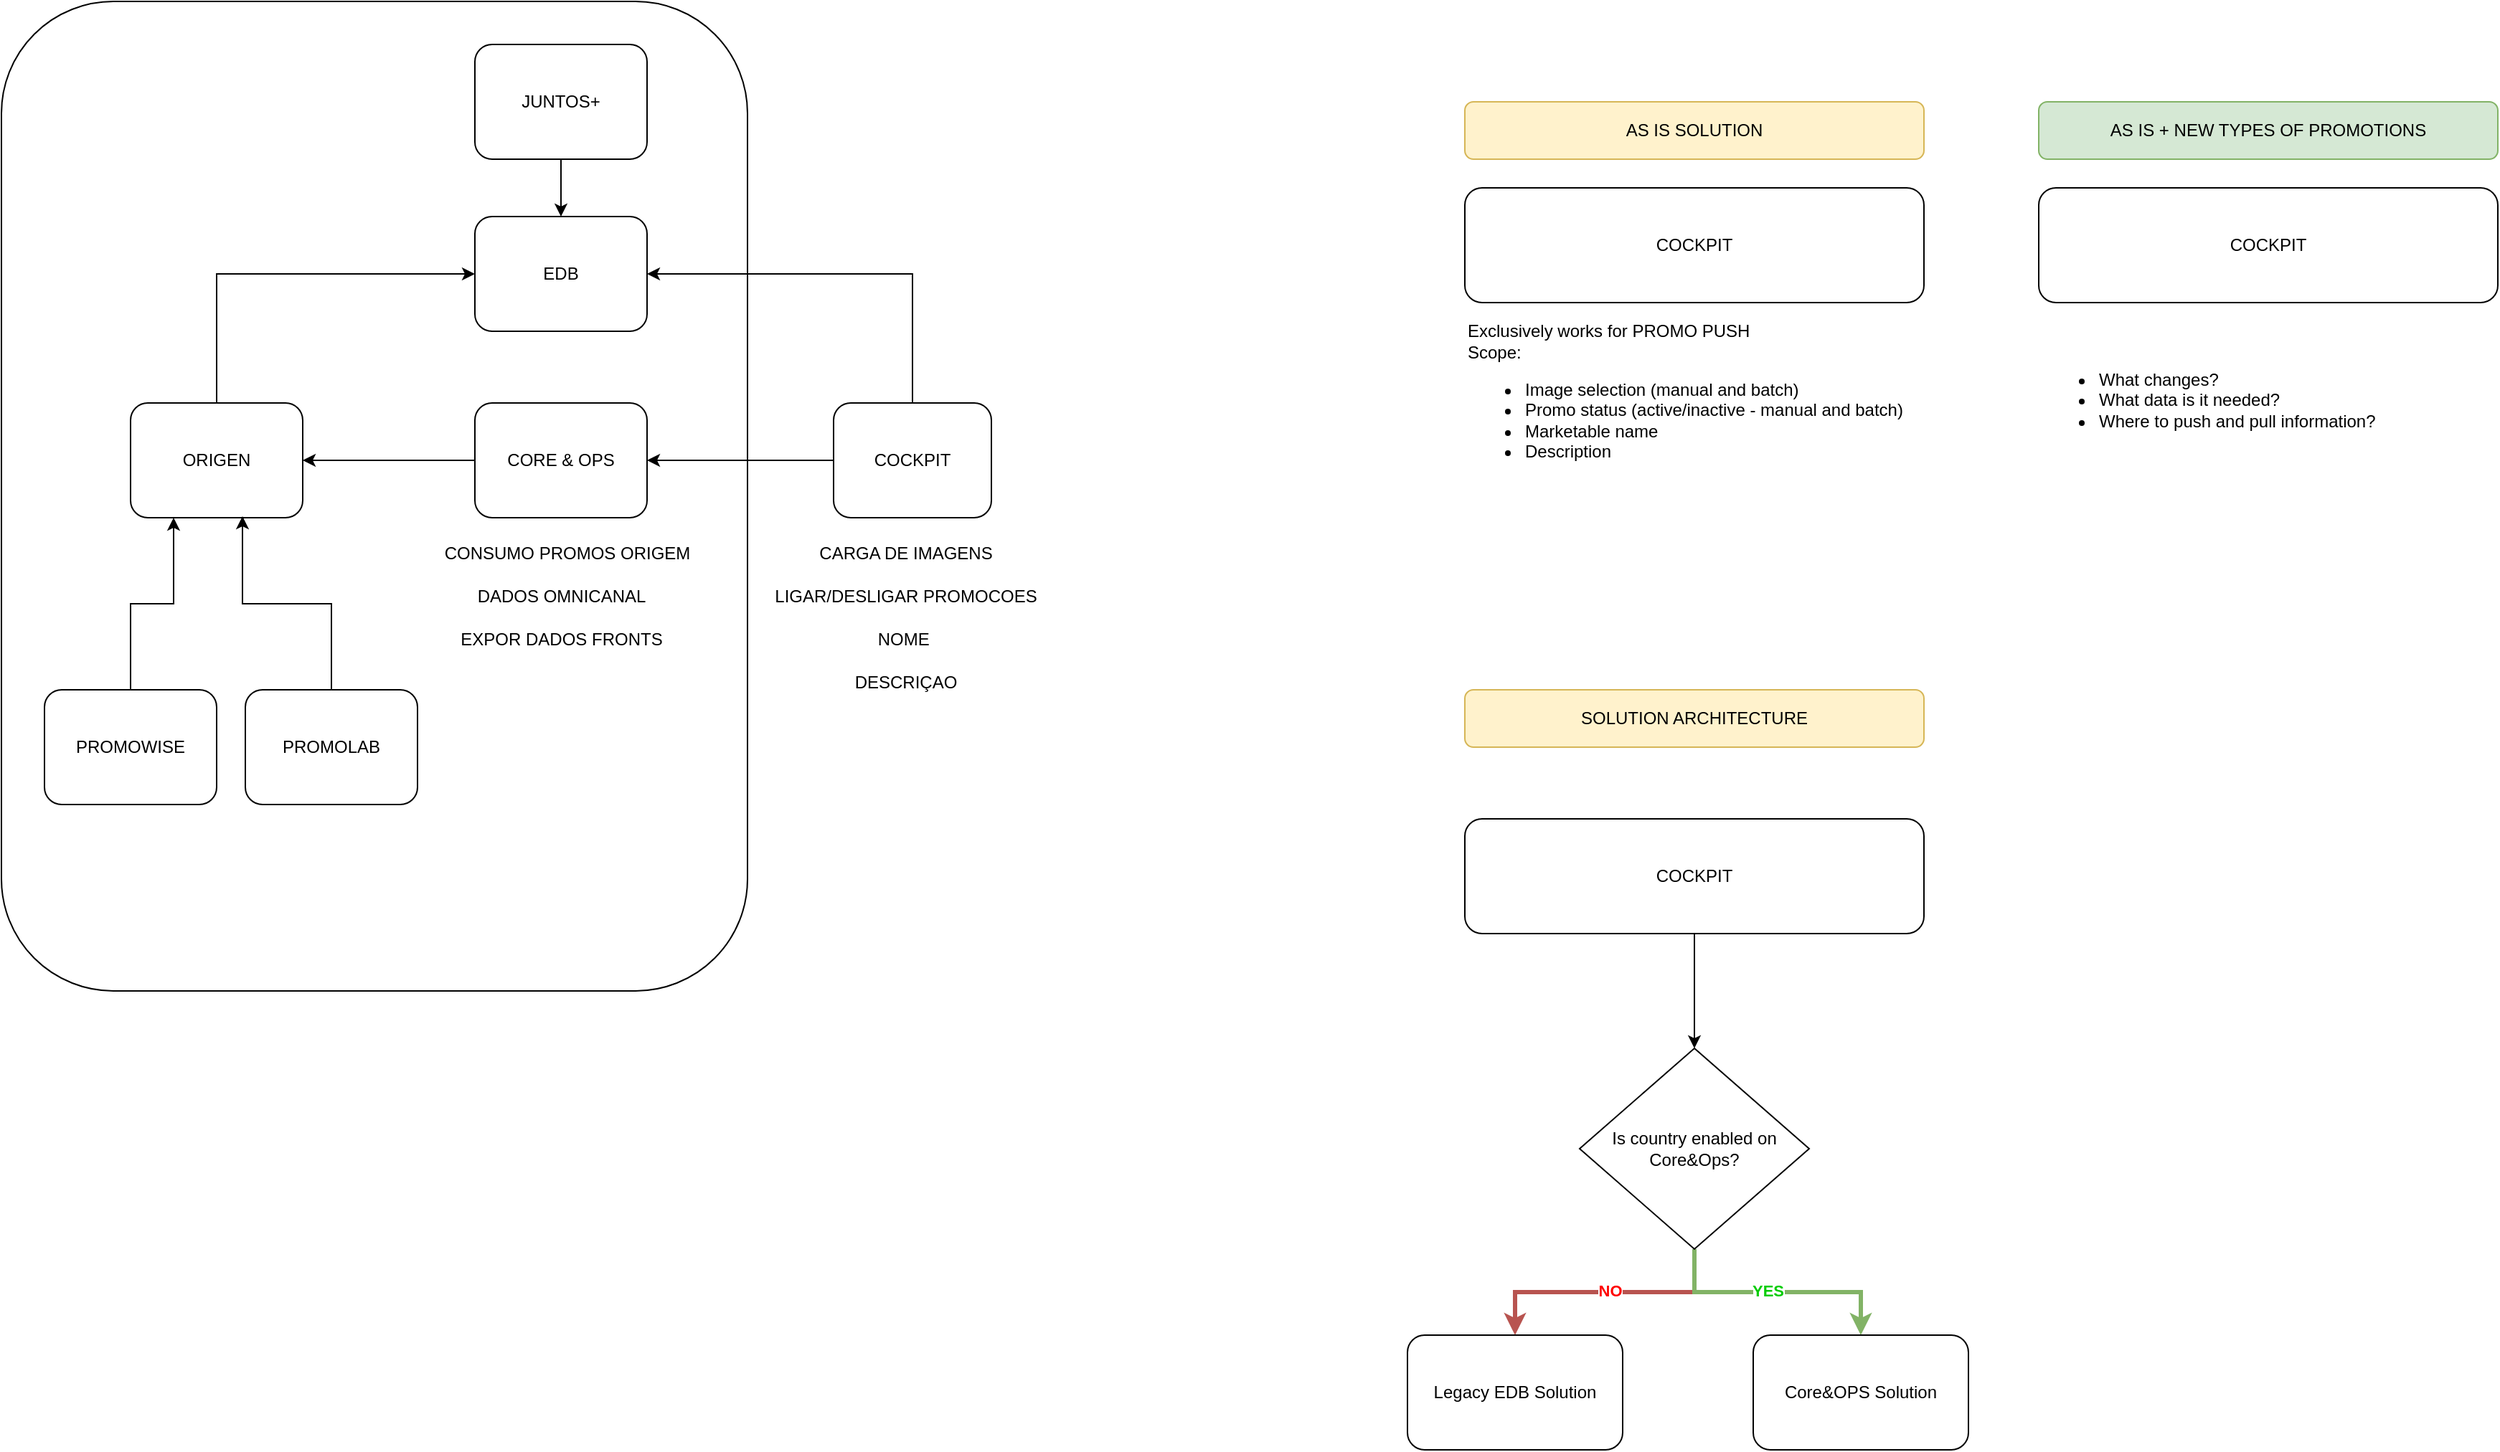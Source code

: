 <mxfile version="28.2.4">
  <diagram name="Página-1" id="a5rc6l0APtxZ6rSmaDwm">
    <mxGraphModel dx="976" dy="544" grid="1" gridSize="10" guides="1" tooltips="1" connect="1" arrows="1" fold="1" page="1" pageScale="1" pageWidth="827" pageHeight="1169" math="0" shadow="0">
      <root>
        <mxCell id="0" />
        <mxCell id="1" parent="0" />
        <mxCell id="2ViMYwcmXeeDXYcHtWxy-19" value="" style="rounded=1;whiteSpace=wrap;html=1;fillColor=none;" parent="1" vertex="1">
          <mxGeometry x="20" y="30" width="520" height="690" as="geometry" />
        </mxCell>
        <mxCell id="2ViMYwcmXeeDXYcHtWxy-16" style="edgeStyle=orthogonalEdgeStyle;rounded=0;orthogonalLoop=1;jettySize=auto;html=1;entryX=0;entryY=0.5;entryDx=0;entryDy=0;exitX=0.5;exitY=0;exitDx=0;exitDy=0;" parent="1" source="2ViMYwcmXeeDXYcHtWxy-1" target="2ViMYwcmXeeDXYcHtWxy-14" edge="1">
          <mxGeometry relative="1" as="geometry" />
        </mxCell>
        <mxCell id="2ViMYwcmXeeDXYcHtWxy-1" value="ORIGEN" style="rounded=1;whiteSpace=wrap;html=1;" parent="1" vertex="1">
          <mxGeometry x="110" y="310" width="120" height="80" as="geometry" />
        </mxCell>
        <mxCell id="2ViMYwcmXeeDXYcHtWxy-4" style="edgeStyle=orthogonalEdgeStyle;rounded=0;orthogonalLoop=1;jettySize=auto;html=1;exitX=0;exitY=0.5;exitDx=0;exitDy=0;entryX=1;entryY=0.5;entryDx=0;entryDy=0;" parent="1" source="2ViMYwcmXeeDXYcHtWxy-2" target="2ViMYwcmXeeDXYcHtWxy-1" edge="1">
          <mxGeometry relative="1" as="geometry" />
        </mxCell>
        <mxCell id="2ViMYwcmXeeDXYcHtWxy-2" value="CORE &amp;amp; OPS" style="rounded=1;whiteSpace=wrap;html=1;" parent="1" vertex="1">
          <mxGeometry x="350" y="310" width="120" height="80" as="geometry" />
        </mxCell>
        <mxCell id="2ViMYwcmXeeDXYcHtWxy-9" style="edgeStyle=orthogonalEdgeStyle;rounded=0;orthogonalLoop=1;jettySize=auto;html=1;exitX=0;exitY=0.5;exitDx=0;exitDy=0;entryX=1;entryY=0.5;entryDx=0;entryDy=0;" parent="1" source="2ViMYwcmXeeDXYcHtWxy-3" target="2ViMYwcmXeeDXYcHtWxy-2" edge="1">
          <mxGeometry relative="1" as="geometry" />
        </mxCell>
        <mxCell id="2ViMYwcmXeeDXYcHtWxy-15" style="edgeStyle=orthogonalEdgeStyle;rounded=0;orthogonalLoop=1;jettySize=auto;html=1;entryX=1;entryY=0.5;entryDx=0;entryDy=0;exitX=0.5;exitY=0;exitDx=0;exitDy=0;" parent="1" source="2ViMYwcmXeeDXYcHtWxy-3" target="2ViMYwcmXeeDXYcHtWxy-14" edge="1">
          <mxGeometry relative="1" as="geometry" />
        </mxCell>
        <mxCell id="2ViMYwcmXeeDXYcHtWxy-3" value="COCKPIT" style="rounded=1;whiteSpace=wrap;html=1;" parent="1" vertex="1">
          <mxGeometry x="600" y="310" width="110" height="80" as="geometry" />
        </mxCell>
        <mxCell id="2ViMYwcmXeeDXYcHtWxy-7" style="edgeStyle=orthogonalEdgeStyle;rounded=0;orthogonalLoop=1;jettySize=auto;html=1;" parent="1" source="2ViMYwcmXeeDXYcHtWxy-5" target="2ViMYwcmXeeDXYcHtWxy-1" edge="1">
          <mxGeometry relative="1" as="geometry">
            <Array as="points">
              <mxPoint x="110" y="450" />
              <mxPoint x="140" y="450" />
            </Array>
          </mxGeometry>
        </mxCell>
        <mxCell id="2ViMYwcmXeeDXYcHtWxy-5" value="PROMOWISE" style="rounded=1;whiteSpace=wrap;html=1;" parent="1" vertex="1">
          <mxGeometry x="50" y="510" width="120" height="80" as="geometry" />
        </mxCell>
        <mxCell id="2ViMYwcmXeeDXYcHtWxy-6" value="PROMOLAB" style="rounded=1;whiteSpace=wrap;html=1;" parent="1" vertex="1">
          <mxGeometry x="190" y="510" width="120" height="80" as="geometry" />
        </mxCell>
        <mxCell id="2ViMYwcmXeeDXYcHtWxy-8" style="edgeStyle=orthogonalEdgeStyle;rounded=0;orthogonalLoop=1;jettySize=auto;html=1;entryX=0.65;entryY=0.988;entryDx=0;entryDy=0;entryPerimeter=0;exitX=0.5;exitY=0;exitDx=0;exitDy=0;" parent="1" source="2ViMYwcmXeeDXYcHtWxy-6" target="2ViMYwcmXeeDXYcHtWxy-1" edge="1">
          <mxGeometry relative="1" as="geometry" />
        </mxCell>
        <mxCell id="2ViMYwcmXeeDXYcHtWxy-10" value="CARGA DE IMAGENS" style="text;html=1;align=center;verticalAlign=middle;resizable=0;points=[];autosize=1;strokeColor=none;fillColor=none;" parent="1" vertex="1">
          <mxGeometry x="580" y="400" width="140" height="30" as="geometry" />
        </mxCell>
        <mxCell id="2ViMYwcmXeeDXYcHtWxy-11" value="LIGAR/DESLIGAR PROMOCOES" style="text;html=1;align=center;verticalAlign=middle;resizable=0;points=[];autosize=1;strokeColor=none;fillColor=none;" parent="1" vertex="1">
          <mxGeometry x="545" y="430" width="210" height="30" as="geometry" />
        </mxCell>
        <mxCell id="2ViMYwcmXeeDXYcHtWxy-12" value="NOME&amp;nbsp;" style="text;html=1;align=center;verticalAlign=middle;resizable=0;points=[];autosize=1;strokeColor=none;fillColor=none;" parent="1" vertex="1">
          <mxGeometry x="620" y="460" width="60" height="30" as="geometry" />
        </mxCell>
        <mxCell id="2ViMYwcmXeeDXYcHtWxy-14" value="EDB" style="rounded=1;whiteSpace=wrap;html=1;" parent="1" vertex="1">
          <mxGeometry x="350" y="180" width="120" height="80" as="geometry" />
        </mxCell>
        <mxCell id="2ViMYwcmXeeDXYcHtWxy-18" style="edgeStyle=orthogonalEdgeStyle;rounded=0;orthogonalLoop=1;jettySize=auto;html=1;exitX=0.5;exitY=1;exitDx=0;exitDy=0;entryX=0.5;entryY=0;entryDx=0;entryDy=0;" parent="1" source="2ViMYwcmXeeDXYcHtWxy-17" target="2ViMYwcmXeeDXYcHtWxy-14" edge="1">
          <mxGeometry relative="1" as="geometry" />
        </mxCell>
        <mxCell id="2ViMYwcmXeeDXYcHtWxy-17" value="JUNTOS+" style="rounded=1;whiteSpace=wrap;html=1;" parent="1" vertex="1">
          <mxGeometry x="350" y="60" width="120" height="80" as="geometry" />
        </mxCell>
        <mxCell id="2ViMYwcmXeeDXYcHtWxy-22" value="CONSUMO PROMOS ORIGEM" style="text;html=1;align=center;verticalAlign=middle;resizable=0;points=[];autosize=1;strokeColor=none;fillColor=none;" parent="1" vertex="1">
          <mxGeometry x="319" y="400" width="190" height="30" as="geometry" />
        </mxCell>
        <mxCell id="2ViMYwcmXeeDXYcHtWxy-23" value="DADOS OMNICANAL" style="text;html=1;align=center;verticalAlign=middle;resizable=0;points=[];autosize=1;strokeColor=none;fillColor=none;" parent="1" vertex="1">
          <mxGeometry x="340" y="430" width="140" height="30" as="geometry" />
        </mxCell>
        <mxCell id="2ViMYwcmXeeDXYcHtWxy-24" value="EXPOR DADOS FRONTS" style="text;html=1;align=center;verticalAlign=middle;resizable=0;points=[];autosize=1;strokeColor=none;fillColor=none;" parent="1" vertex="1">
          <mxGeometry x="330" y="460" width="160" height="30" as="geometry" />
        </mxCell>
        <mxCell id="mtaF9fKcRwbSf19sw3Pu-1" value="DESCRIÇAO" style="text;html=1;align=center;verticalAlign=middle;resizable=0;points=[];autosize=1;strokeColor=none;fillColor=none;" vertex="1" parent="1">
          <mxGeometry x="605" y="490" width="90" height="30" as="geometry" />
        </mxCell>
        <mxCell id="mtaF9fKcRwbSf19sw3Pu-2" value="COCKPIT" style="rounded=1;whiteSpace=wrap;html=1;" vertex="1" parent="1">
          <mxGeometry x="1040" y="160" width="320" height="80" as="geometry" />
        </mxCell>
        <mxCell id="mtaF9fKcRwbSf19sw3Pu-3" value="AS IS SOLUTION" style="rounded=1;whiteSpace=wrap;html=1;fillColor=#fff2cc;strokeColor=#d6b656;" vertex="1" parent="1">
          <mxGeometry x="1040" y="100" width="320" height="40" as="geometry" />
        </mxCell>
        <mxCell id="mtaF9fKcRwbSf19sw3Pu-4" value="Exclusively works for PROMO PUSH&lt;div&gt;Scope:&lt;/div&gt;&lt;div&gt;&lt;ul&gt;&lt;li&gt;Image selection (manual and batch)&lt;/li&gt;&lt;li&gt;Promo status (active/inactive - manual and batch)&lt;/li&gt;&lt;li&gt;Marketable name&lt;/li&gt;&lt;li&gt;Description&lt;/li&gt;&lt;/ul&gt;&lt;/div&gt;&lt;div&gt;&lt;br&gt;&lt;/div&gt;" style="text;html=1;align=left;verticalAlign=middle;resizable=0;points=[];autosize=1;strokeColor=none;fillColor=none;" vertex="1" parent="1">
          <mxGeometry x="1040" y="245" width="330" height="140" as="geometry" />
        </mxCell>
        <mxCell id="mtaF9fKcRwbSf19sw3Pu-5" value="COCKPIT" style="rounded=1;whiteSpace=wrap;html=1;" vertex="1" parent="1">
          <mxGeometry x="1440" y="160" width="320" height="80" as="geometry" />
        </mxCell>
        <mxCell id="mtaF9fKcRwbSf19sw3Pu-6" value="AS IS + NEW TYPES OF PROMOTIONS" style="rounded=1;whiteSpace=wrap;html=1;fillColor=#d5e8d4;strokeColor=#82b366;" vertex="1" parent="1">
          <mxGeometry x="1440" y="100" width="320" height="40" as="geometry" />
        </mxCell>
        <mxCell id="mtaF9fKcRwbSf19sw3Pu-7" value="&lt;ul&gt;&lt;li&gt;What changes?&lt;/li&gt;&lt;li&gt;What data is it needed?&lt;/li&gt;&lt;li&gt;Where to push and pull information?&lt;/li&gt;&lt;/ul&gt;&lt;div&gt;&lt;br&gt;&lt;/div&gt;" style="text;html=1;align=left;verticalAlign=middle;resizable=0;points=[];autosize=1;strokeColor=none;fillColor=none;" vertex="1" parent="1">
          <mxGeometry x="1440" y="265" width="260" height="100" as="geometry" />
        </mxCell>
        <mxCell id="mtaF9fKcRwbSf19sw3Pu-11" style="edgeStyle=orthogonalEdgeStyle;rounded=0;orthogonalLoop=1;jettySize=auto;html=1;entryX=0.5;entryY=0;entryDx=0;entryDy=0;" edge="1" parent="1" source="mtaF9fKcRwbSf19sw3Pu-8" target="mtaF9fKcRwbSf19sw3Pu-10">
          <mxGeometry relative="1" as="geometry" />
        </mxCell>
        <mxCell id="mtaF9fKcRwbSf19sw3Pu-8" value="COCKPIT" style="rounded=1;whiteSpace=wrap;html=1;" vertex="1" parent="1">
          <mxGeometry x="1040" y="600" width="320" height="80" as="geometry" />
        </mxCell>
        <mxCell id="mtaF9fKcRwbSf19sw3Pu-9" value="SOLUTION ARCHITECTURE" style="rounded=1;whiteSpace=wrap;html=1;fillColor=#fff2cc;strokeColor=#d6b656;" vertex="1" parent="1">
          <mxGeometry x="1040" y="510" width="320" height="40" as="geometry" />
        </mxCell>
        <mxCell id="mtaF9fKcRwbSf19sw3Pu-14" style="edgeStyle=orthogonalEdgeStyle;rounded=0;orthogonalLoop=1;jettySize=auto;html=1;entryX=0.5;entryY=0;entryDx=0;entryDy=0;fillColor=#f8cecc;strokeColor=#b85450;strokeWidth=3;" edge="1" parent="1" source="mtaF9fKcRwbSf19sw3Pu-10" target="mtaF9fKcRwbSf19sw3Pu-12">
          <mxGeometry relative="1" as="geometry" />
        </mxCell>
        <mxCell id="mtaF9fKcRwbSf19sw3Pu-16" value="&lt;font style=&quot;color: rgb(255, 0, 0);&quot;&gt;&lt;b&gt;NO&lt;/b&gt;&lt;/font&gt;" style="edgeLabel;html=1;align=center;verticalAlign=middle;resizable=0;points=[];" vertex="1" connectable="0" parent="mtaF9fKcRwbSf19sw3Pu-14">
          <mxGeometry x="0.132" y="-1" relative="1" as="geometry">
            <mxPoint x="15" as="offset" />
          </mxGeometry>
        </mxCell>
        <mxCell id="mtaF9fKcRwbSf19sw3Pu-15" style="edgeStyle=orthogonalEdgeStyle;rounded=0;orthogonalLoop=1;jettySize=auto;html=1;entryX=0.5;entryY=0;entryDx=0;entryDy=0;fillColor=#d5e8d4;strokeColor=#82b366;strokeWidth=3;" edge="1" parent="1" source="mtaF9fKcRwbSf19sw3Pu-10" target="mtaF9fKcRwbSf19sw3Pu-13">
          <mxGeometry relative="1" as="geometry" />
        </mxCell>
        <mxCell id="mtaF9fKcRwbSf19sw3Pu-17" value="&lt;font style=&quot;color: rgb(0, 204, 0);&quot;&gt;&lt;b&gt;YES&lt;/b&gt;&lt;/font&gt;" style="edgeLabel;html=1;align=center;verticalAlign=middle;resizable=0;points=[];" vertex="1" connectable="0" parent="mtaF9fKcRwbSf19sw3Pu-15">
          <mxGeometry x="-0.08" y="1" relative="1" as="geometry">
            <mxPoint as="offset" />
          </mxGeometry>
        </mxCell>
        <mxCell id="mtaF9fKcRwbSf19sw3Pu-10" value="Is country enabled on Core&amp;amp;Ops?" style="rhombus;whiteSpace=wrap;html=1;" vertex="1" parent="1">
          <mxGeometry x="1120" y="760" width="160" height="140" as="geometry" />
        </mxCell>
        <mxCell id="mtaF9fKcRwbSf19sw3Pu-12" value="Legacy EDB Solution" style="rounded=1;whiteSpace=wrap;html=1;" vertex="1" parent="1">
          <mxGeometry x="1000" y="960" width="150" height="80" as="geometry" />
        </mxCell>
        <mxCell id="mtaF9fKcRwbSf19sw3Pu-13" value="Core&amp;amp;OPS Solution" style="rounded=1;whiteSpace=wrap;html=1;" vertex="1" parent="1">
          <mxGeometry x="1241" y="960" width="150" height="80" as="geometry" />
        </mxCell>
      </root>
    </mxGraphModel>
  </diagram>
</mxfile>
